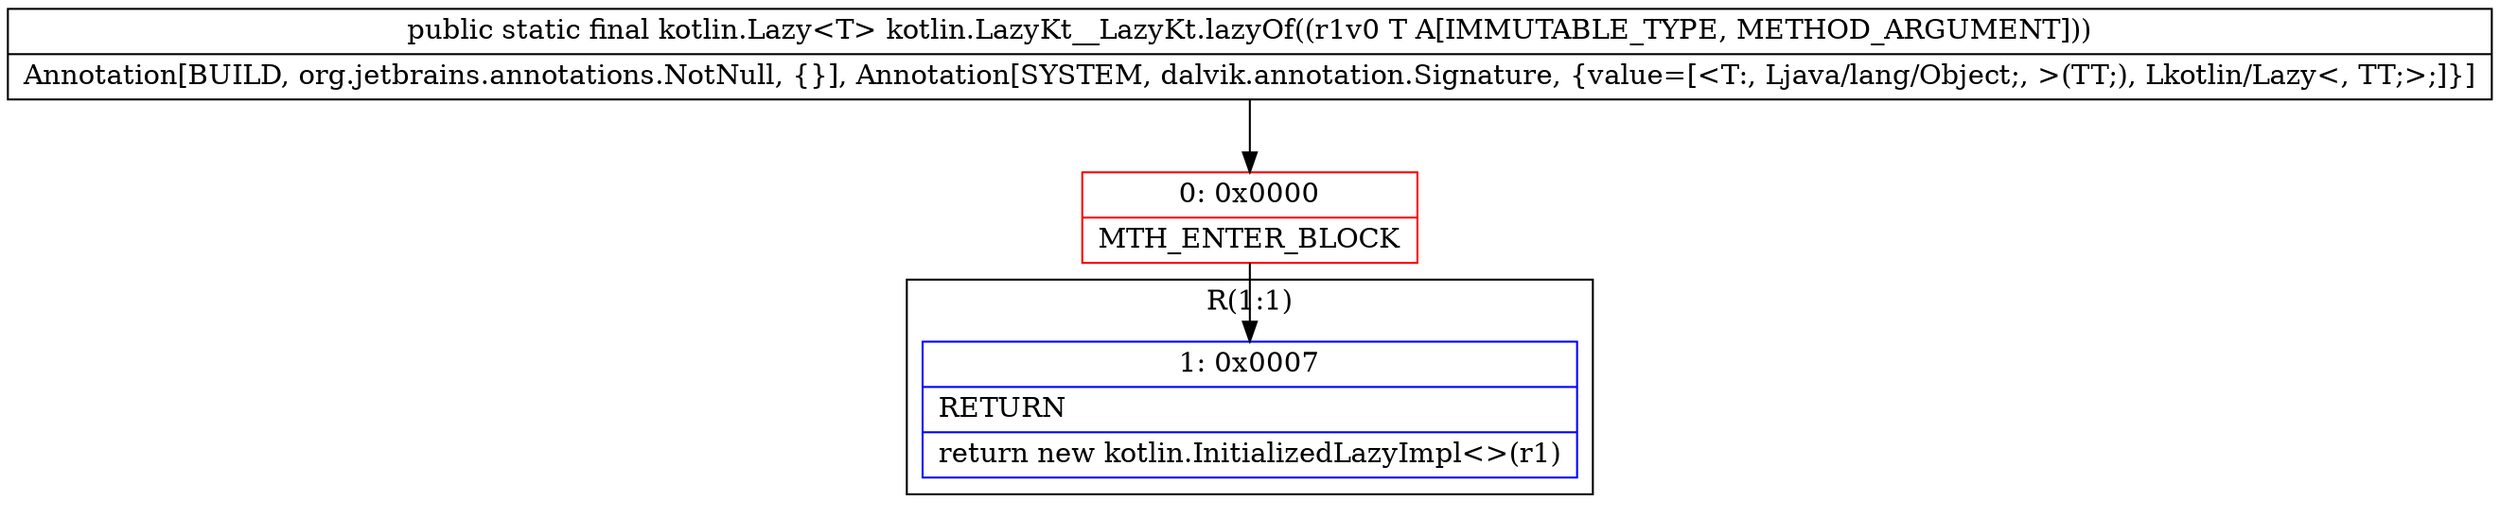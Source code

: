 digraph "CFG forkotlin.LazyKt__LazyKt.lazyOf(Ljava\/lang\/Object;)Lkotlin\/Lazy;" {
subgraph cluster_Region_1595056467 {
label = "R(1:1)";
node [shape=record,color=blue];
Node_1 [shape=record,label="{1\:\ 0x0007|RETURN\l|return new kotlin.InitializedLazyImpl\<\>(r1)\l}"];
}
Node_0 [shape=record,color=red,label="{0\:\ 0x0000|MTH_ENTER_BLOCK\l}"];
MethodNode[shape=record,label="{public static final kotlin.Lazy\<T\> kotlin.LazyKt__LazyKt.lazyOf((r1v0 T A[IMMUTABLE_TYPE, METHOD_ARGUMENT]))  | Annotation[BUILD, org.jetbrains.annotations.NotNull, \{\}], Annotation[SYSTEM, dalvik.annotation.Signature, \{value=[\<T:, Ljava\/lang\/Object;, \>(TT;), Lkotlin\/Lazy\<, TT;\>;]\}]\l}"];
MethodNode -> Node_0;
Node_0 -> Node_1;
}

